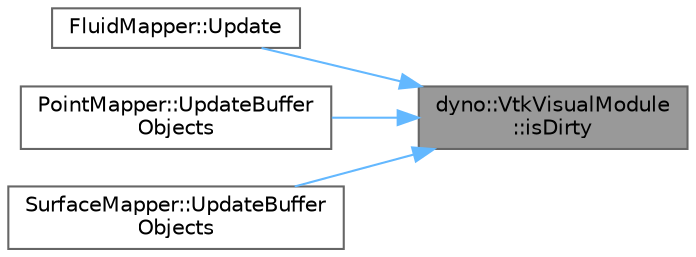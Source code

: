 digraph "dyno::VtkVisualModule::isDirty"
{
 // LATEX_PDF_SIZE
  bgcolor="transparent";
  edge [fontname=Helvetica,fontsize=10,labelfontname=Helvetica,labelfontsize=10];
  node [fontname=Helvetica,fontsize=10,shape=box,height=0.2,width=0.4];
  rankdir="RL";
  Node1 [id="Node000001",label="dyno::VtkVisualModule\l::isDirty",height=0.2,width=0.4,color="gray40", fillcolor="grey60", style="filled", fontcolor="black",tooltip=" "];
  Node1 -> Node2 [id="edge1_Node000001_Node000002",dir="back",color="steelblue1",style="solid",tooltip=" "];
  Node2 [id="Node000002",label="FluidMapper::Update",height=0.2,width=0.4,color="grey40", fillcolor="white", style="filled",URL="$class_fluid_mapper.html#a6c922e984076f2ae69c8916df6d563ad",tooltip=" "];
  Node1 -> Node3 [id="edge2_Node000001_Node000003",dir="back",color="steelblue1",style="solid",tooltip=" "];
  Node3 [id="Node000003",label="PointMapper::UpdateBuffer\lObjects",height=0.2,width=0.4,color="grey40", fillcolor="white", style="filled",URL="$class_point_mapper.html#a4cc0cb830c3f8c35b8d9a5e33a86f9e6",tooltip=" "];
  Node1 -> Node4 [id="edge3_Node000001_Node000004",dir="back",color="steelblue1",style="solid",tooltip=" "];
  Node4 [id="Node000004",label="SurfaceMapper::UpdateBuffer\lObjects",height=0.2,width=0.4,color="grey40", fillcolor="white", style="filled",URL="$class_surface_mapper.html#a57ddcba91b132e45ba71dc203b869847",tooltip=" "];
}
